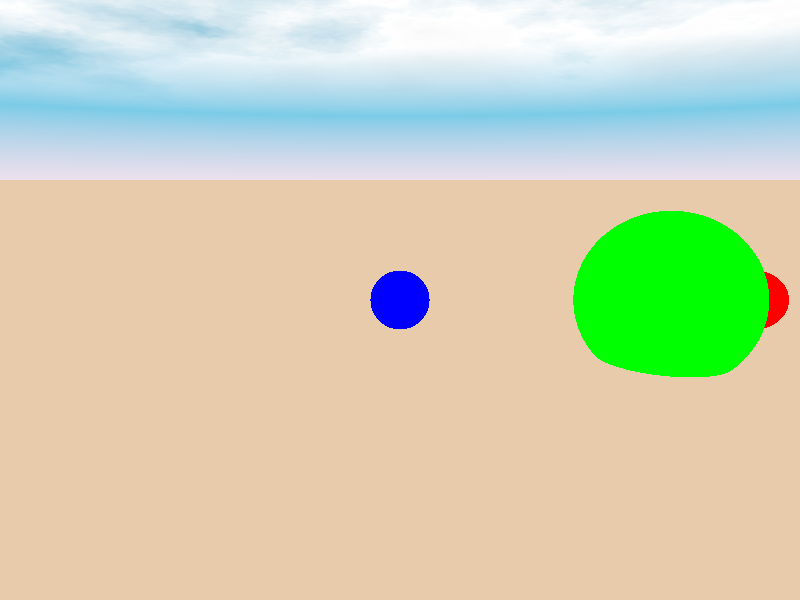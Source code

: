 // 3_sphere4.pov

#include "colors.inc"  
#include "skies.inc"  

#include "shapes.inc"
#include "textures.inc"
#include "woods.inc"
#include "stones.inc"                                        
#include "glass.inc"
#include "metals.inc"
  
camera{ 
  location <0.0, 2.0, -10.0> 
  look_at  <0.0, 0.0, 0.0>
} 
    
light_source { 
  <5.0,5.0,-5.0> 
  color rgb <1.0, 1.0, 1.0>
}   

sky_sphere {
  S_Cloud2
}
plane {
  y, -1
  pigment { color rgb <0.8,0.6,0.4> }
}  

sphere { <0, 0, 0>, 0.5
  pigment { Blue }   
}

sphere { <6, 0, 0>, 0.5
  pigment { Red }   
}
          
sphere { <0, 0, 0>, 1
  pigment { Green }   
  translate <3,0,0> 
  scale  <1.5, 1.5, 1.5>
}


 

